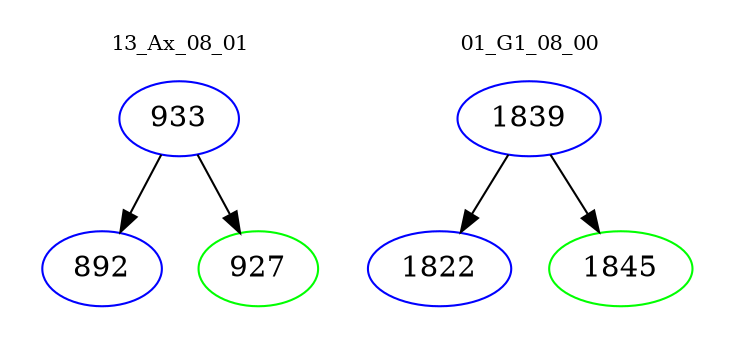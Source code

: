 digraph{
subgraph cluster_0 {
color = white
label = "13_Ax_08_01";
fontsize=10;
T0_933 [label="933", color="blue"]
T0_933 -> T0_892 [color="black"]
T0_892 [label="892", color="blue"]
T0_933 -> T0_927 [color="black"]
T0_927 [label="927", color="green"]
}
subgraph cluster_1 {
color = white
label = "01_G1_08_00";
fontsize=10;
T1_1839 [label="1839", color="blue"]
T1_1839 -> T1_1822 [color="black"]
T1_1822 [label="1822", color="blue"]
T1_1839 -> T1_1845 [color="black"]
T1_1845 [label="1845", color="green"]
}
}
